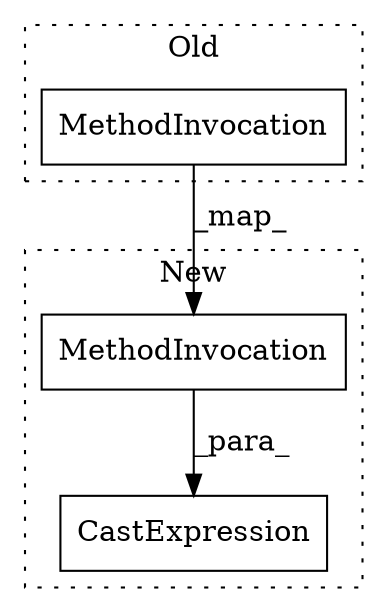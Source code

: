 digraph G {
subgraph cluster0 {
3 [label="MethodInvocation" a="32" s="28703" l="13" shape="box"];
label = "Old";
style="dotted";
}
subgraph cluster1 {
1 [label="CastExpression" a="11" s="28949" l="23" shape="box"];
2 [label="MethodInvocation" a="32" s="28972" l="13" shape="box"];
label = "New";
style="dotted";
}
2 -> 1 [label="_para_"];
3 -> 2 [label="_map_"];
}